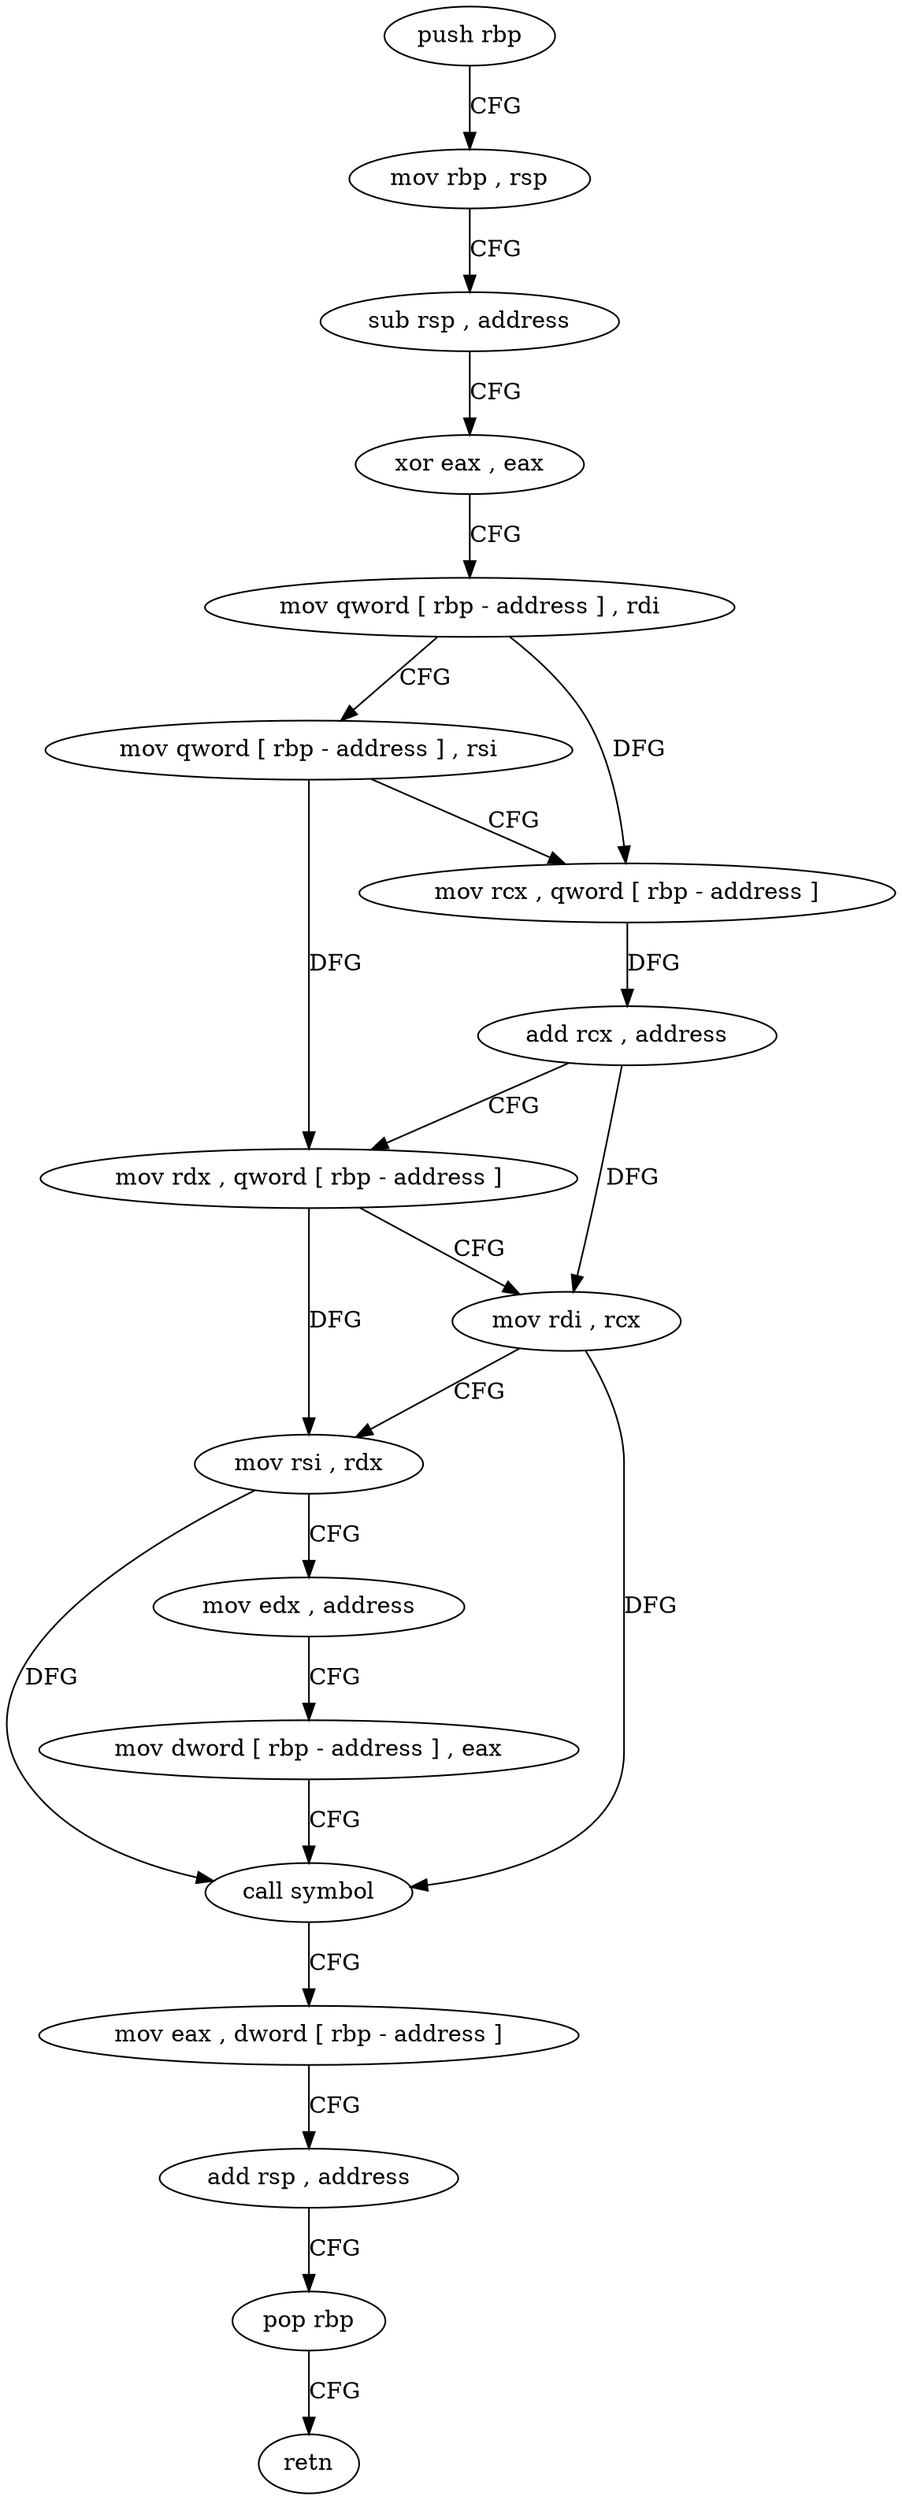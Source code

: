 digraph "func" {
"369360" [label = "push rbp" ]
"369361" [label = "mov rbp , rsp" ]
"369364" [label = "sub rsp , address" ]
"369368" [label = "xor eax , eax" ]
"369370" [label = "mov qword [ rbp - address ] , rdi" ]
"369374" [label = "mov qword [ rbp - address ] , rsi" ]
"369378" [label = "mov rcx , qword [ rbp - address ]" ]
"369382" [label = "add rcx , address" ]
"369389" [label = "mov rdx , qword [ rbp - address ]" ]
"369393" [label = "mov rdi , rcx" ]
"369396" [label = "mov rsi , rdx" ]
"369399" [label = "mov edx , address" ]
"369404" [label = "mov dword [ rbp - address ] , eax" ]
"369407" [label = "call symbol" ]
"369412" [label = "mov eax , dword [ rbp - address ]" ]
"369415" [label = "add rsp , address" ]
"369419" [label = "pop rbp" ]
"369420" [label = "retn" ]
"369360" -> "369361" [ label = "CFG" ]
"369361" -> "369364" [ label = "CFG" ]
"369364" -> "369368" [ label = "CFG" ]
"369368" -> "369370" [ label = "CFG" ]
"369370" -> "369374" [ label = "CFG" ]
"369370" -> "369378" [ label = "DFG" ]
"369374" -> "369378" [ label = "CFG" ]
"369374" -> "369389" [ label = "DFG" ]
"369378" -> "369382" [ label = "DFG" ]
"369382" -> "369389" [ label = "CFG" ]
"369382" -> "369393" [ label = "DFG" ]
"369389" -> "369393" [ label = "CFG" ]
"369389" -> "369396" [ label = "DFG" ]
"369393" -> "369396" [ label = "CFG" ]
"369393" -> "369407" [ label = "DFG" ]
"369396" -> "369399" [ label = "CFG" ]
"369396" -> "369407" [ label = "DFG" ]
"369399" -> "369404" [ label = "CFG" ]
"369404" -> "369407" [ label = "CFG" ]
"369407" -> "369412" [ label = "CFG" ]
"369412" -> "369415" [ label = "CFG" ]
"369415" -> "369419" [ label = "CFG" ]
"369419" -> "369420" [ label = "CFG" ]
}
